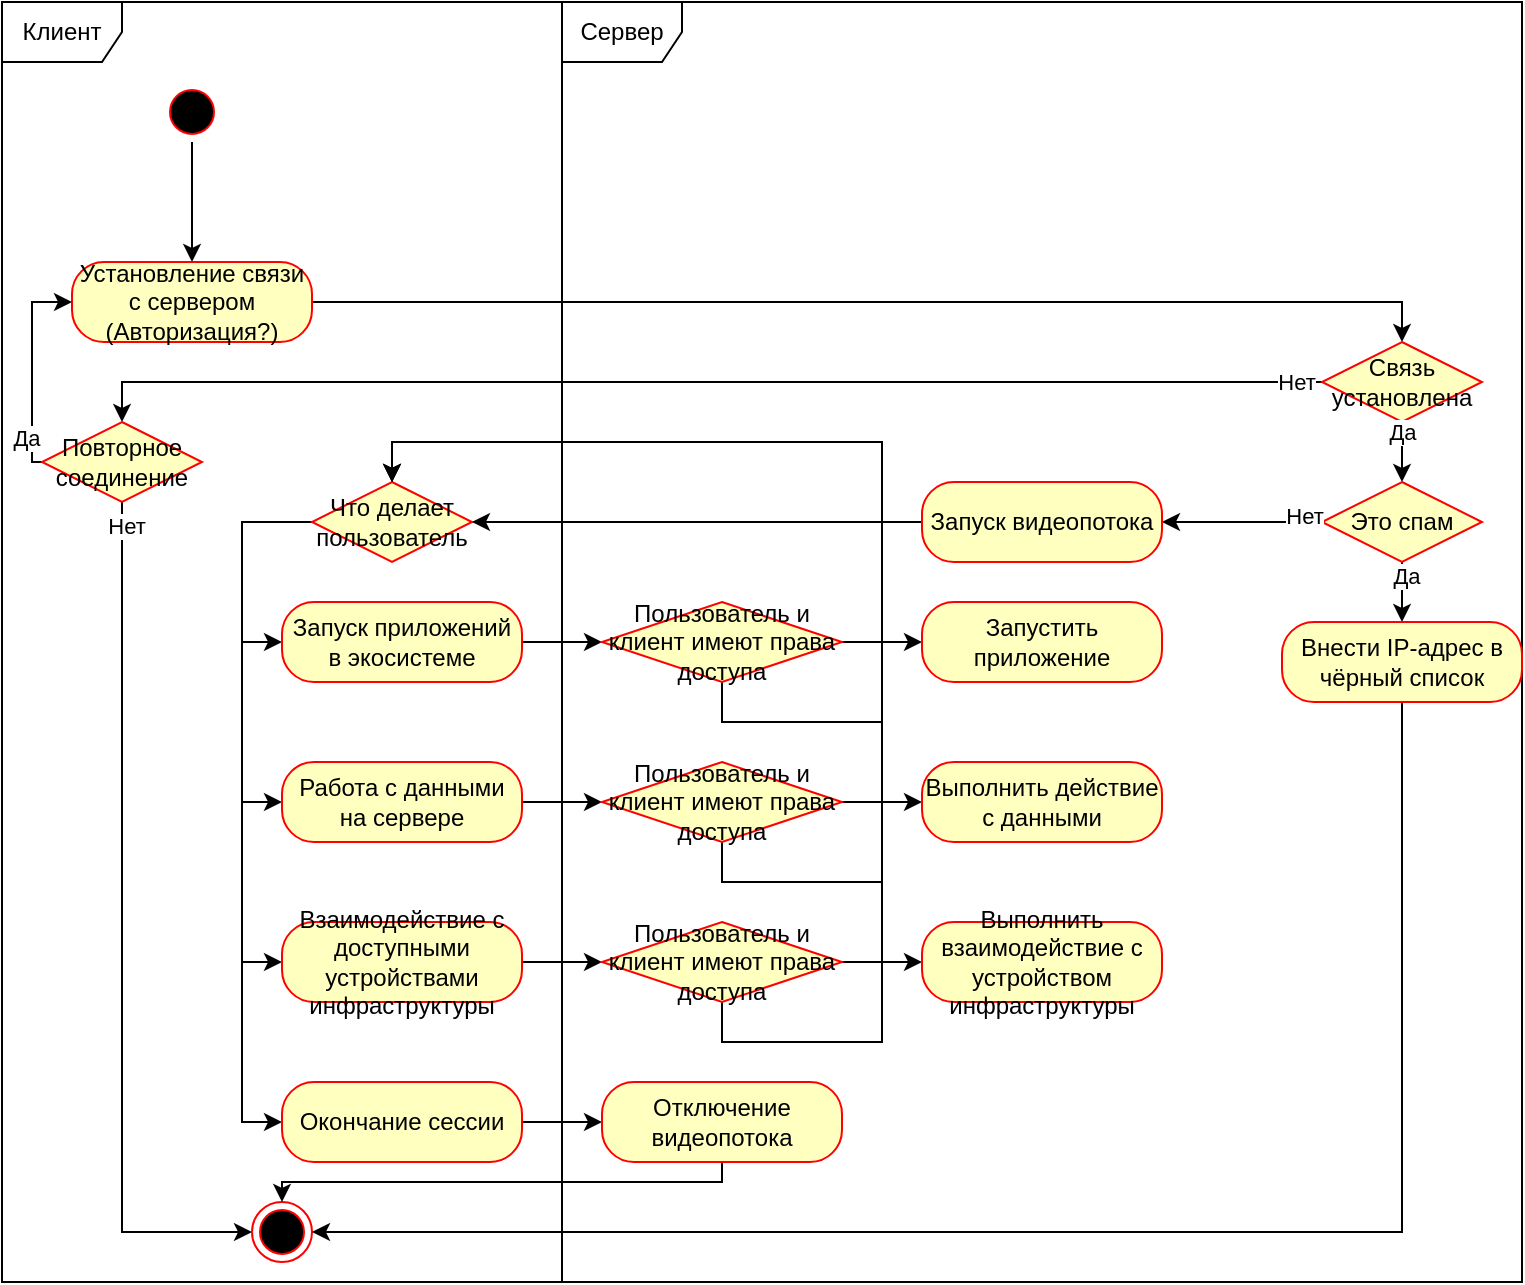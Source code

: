 <mxfile version="20.3.2" type="device"><diagram id="nvzP8vqzQpJ9qfVsouxZ" name="Страница 1"><mxGraphModel dx="1038" dy="547" grid="1" gridSize="10" guides="1" tooltips="1" connect="1" arrows="1" fold="1" page="1" pageScale="1" pageWidth="827" pageHeight="1169" math="0" shadow="0"><root><mxCell id="0"/><mxCell id="1" parent="0"/><mxCell id="0ZTAPug3ebJSMCkXSPy2-1" value="&lt;font style=&quot;vertical-align: inherit;&quot;&gt;&lt;font style=&quot;vertical-align: inherit;&quot;&gt;Клиент&lt;/font&gt;&lt;/font&gt;" style="shape=umlFrame;whiteSpace=wrap;html=1;" vertex="1" parent="1"><mxGeometry x="40" y="40" width="280" height="640" as="geometry"/></mxCell><mxCell id="0ZTAPug3ebJSMCkXSPy2-2" style="edgeStyle=orthogonalEdgeStyle;rounded=0;orthogonalLoop=1;jettySize=auto;html=1;entryX=0.5;entryY=0;entryDx=0;entryDy=0;" edge="1" parent="1" source="0ZTAPug3ebJSMCkXSPy2-3" target="0ZTAPug3ebJSMCkXSPy2-6"><mxGeometry relative="1" as="geometry"/></mxCell><mxCell id="0ZTAPug3ebJSMCkXSPy2-3" value="" style="ellipse;html=1;shape=startState;fillColor=#000000;strokeColor=#ff0000;" vertex="1" parent="1"><mxGeometry x="120" y="80" width="30" height="30" as="geometry"/></mxCell><mxCell id="0ZTAPug3ebJSMCkXSPy2-4" value="&lt;font style=&quot;vertical-align: inherit;&quot;&gt;&lt;font style=&quot;vertical-align: inherit;&quot;&gt;Сервер&lt;/font&gt;&lt;/font&gt;" style="shape=umlFrame;whiteSpace=wrap;html=1;" vertex="1" parent="1"><mxGeometry x="320" y="40" width="480" height="640" as="geometry"/></mxCell><mxCell id="0ZTAPug3ebJSMCkXSPy2-5" style="edgeStyle=orthogonalEdgeStyle;rounded=0;orthogonalLoop=1;jettySize=auto;html=1;entryX=0.5;entryY=0;entryDx=0;entryDy=0;" edge="1" parent="1" source="0ZTAPug3ebJSMCkXSPy2-6" target="0ZTAPug3ebJSMCkXSPy2-10"><mxGeometry relative="1" as="geometry"><Array as="points"><mxPoint x="740" y="190"/></Array></mxGeometry></mxCell><mxCell id="0ZTAPug3ebJSMCkXSPy2-6" value="&lt;font style=&quot;vertical-align: inherit;&quot;&gt;&lt;font style=&quot;vertical-align: inherit;&quot;&gt;Установление связи с сервером (Авторизация?)&lt;/font&gt;&lt;/font&gt;" style="rounded=1;whiteSpace=wrap;html=1;arcSize=40;fontColor=#000000;fillColor=#ffffc0;strokeColor=#ff0000;" vertex="1" parent="1"><mxGeometry x="75" y="170" width="120" height="40" as="geometry"/></mxCell><mxCell id="0ZTAPug3ebJSMCkXSPy2-7" style="edgeStyle=orthogonalEdgeStyle;rounded=0;orthogonalLoop=1;jettySize=auto;html=1;entryX=0.5;entryY=0;entryDx=0;entryDy=0;exitX=0;exitY=0.5;exitDx=0;exitDy=0;" edge="1" parent="1" source="0ZTAPug3ebJSMCkXSPy2-10" target="0ZTAPug3ebJSMCkXSPy2-15"><mxGeometry relative="1" as="geometry"><mxPoint x="440" y="230" as="sourcePoint"/></mxGeometry></mxCell><mxCell id="0ZTAPug3ebJSMCkXSPy2-8" value="&lt;font style=&quot;vertical-align: inherit;&quot;&gt;&lt;font style=&quot;vertical-align: inherit;&quot;&gt;Нет&lt;/font&gt;&lt;/font&gt;" style="edgeLabel;html=1;align=center;verticalAlign=middle;resizable=0;points=[];" vertex="1" connectable="0" parent="0ZTAPug3ebJSMCkXSPy2-7"><mxGeometry x="-0.932" y="1" relative="1" as="geometry"><mxPoint x="8" y="-1" as="offset"/></mxGeometry></mxCell><mxCell id="0ZTAPug3ebJSMCkXSPy2-9" style="edgeStyle=orthogonalEdgeStyle;rounded=0;orthogonalLoop=1;jettySize=auto;html=1;entryX=0.5;entryY=0;entryDx=0;entryDy=0;" edge="1" parent="1" source="0ZTAPug3ebJSMCkXSPy2-10" target="0ZTAPug3ebJSMCkXSPy2-21"><mxGeometry relative="1" as="geometry"/></mxCell><mxCell id="0ZTAPug3ebJSMCkXSPy2-10" value="&lt;font style=&quot;vertical-align: inherit;&quot;&gt;&lt;font style=&quot;vertical-align: inherit;&quot;&gt;Связь установлена&lt;/font&gt;&lt;/font&gt;" style="rhombus;whiteSpace=wrap;html=1;fillColor=#ffffc0;strokeColor=#ff0000;" vertex="1" parent="1"><mxGeometry x="700" y="210" width="80" height="40" as="geometry"/></mxCell><mxCell id="0ZTAPug3ebJSMCkXSPy2-11" style="edgeStyle=orthogonalEdgeStyle;rounded=0;orthogonalLoop=1;jettySize=auto;html=1;entryX=0;entryY=0.5;entryDx=0;entryDy=0;" edge="1" parent="1" source="0ZTAPug3ebJSMCkXSPy2-15" target="0ZTAPug3ebJSMCkXSPy2-6"><mxGeometry relative="1" as="geometry"><Array as="points"><mxPoint x="55" y="270"/><mxPoint x="55" y="190"/></Array></mxGeometry></mxCell><mxCell id="0ZTAPug3ebJSMCkXSPy2-12" value="&lt;font style=&quot;vertical-align: inherit;&quot;&gt;&lt;font style=&quot;vertical-align: inherit;&quot;&gt;Да&lt;/font&gt;&lt;/font&gt;" style="edgeLabel;html=1;align=center;verticalAlign=middle;resizable=0;points=[];" vertex="1" connectable="0" parent="0ZTAPug3ebJSMCkXSPy2-11"><mxGeometry x="-0.669" y="3" relative="1" as="geometry"><mxPoint as="offset"/></mxGeometry></mxCell><mxCell id="0ZTAPug3ebJSMCkXSPy2-13" style="edgeStyle=orthogonalEdgeStyle;rounded=0;orthogonalLoop=1;jettySize=auto;html=1;entryX=0;entryY=0.5;entryDx=0;entryDy=0;" edge="1" parent="1" source="0ZTAPug3ebJSMCkXSPy2-15" target="0ZTAPug3ebJSMCkXSPy2-16"><mxGeometry relative="1" as="geometry"><Array as="points"><mxPoint x="100" y="655"/></Array></mxGeometry></mxCell><mxCell id="0ZTAPug3ebJSMCkXSPy2-14" value="&lt;font style=&quot;vertical-align: inherit;&quot;&gt;&lt;font style=&quot;vertical-align: inherit;&quot;&gt;Нет&lt;/font&gt;&lt;/font&gt;" style="edgeLabel;html=1;align=center;verticalAlign=middle;resizable=0;points=[];" vertex="1" connectable="0" parent="0ZTAPug3ebJSMCkXSPy2-13"><mxGeometry x="-0.946" y="2" relative="1" as="geometry"><mxPoint as="offset"/></mxGeometry></mxCell><mxCell id="0ZTAPug3ebJSMCkXSPy2-15" value="&lt;font style=&quot;vertical-align: inherit;&quot;&gt;&lt;font style=&quot;vertical-align: inherit;&quot;&gt;Повторное соединение&lt;/font&gt;&lt;/font&gt;" style="rhombus;whiteSpace=wrap;html=1;fillColor=#ffffc0;strokeColor=#ff0000;" vertex="1" parent="1"><mxGeometry x="60" y="250" width="80" height="40" as="geometry"/></mxCell><mxCell id="0ZTAPug3ebJSMCkXSPy2-16" value="" style="ellipse;html=1;shape=endState;fillColor=#000000;strokeColor=#ff0000;" vertex="1" parent="1"><mxGeometry x="165" y="640" width="30" height="30" as="geometry"/></mxCell><mxCell id="0ZTAPug3ebJSMCkXSPy2-19" style="edgeStyle=orthogonalEdgeStyle;rounded=0;orthogonalLoop=1;jettySize=auto;html=1;entryX=0.5;entryY=0;entryDx=0;entryDy=0;" edge="1" parent="1" source="0ZTAPug3ebJSMCkXSPy2-21" target="0ZTAPug3ebJSMCkXSPy2-23"><mxGeometry relative="1" as="geometry"/></mxCell><mxCell id="0ZTAPug3ebJSMCkXSPy2-73" style="edgeStyle=orthogonalEdgeStyle;rounded=0;orthogonalLoop=1;jettySize=auto;html=1;entryX=1;entryY=0.5;entryDx=0;entryDy=0;" edge="1" parent="1" source="0ZTAPug3ebJSMCkXSPy2-21" target="0ZTAPug3ebJSMCkXSPy2-72"><mxGeometry relative="1" as="geometry"/></mxCell><mxCell id="0ZTAPug3ebJSMCkXSPy2-21" value="Это спам" style="rhombus;whiteSpace=wrap;html=1;fillColor=#ffffc0;strokeColor=#ff0000;" vertex="1" parent="1"><mxGeometry x="700" y="280" width="80" height="40" as="geometry"/></mxCell><mxCell id="0ZTAPug3ebJSMCkXSPy2-22" style="edgeStyle=orthogonalEdgeStyle;rounded=0;orthogonalLoop=1;jettySize=auto;html=1;entryX=1;entryY=0.5;entryDx=0;entryDy=0;exitX=0.5;exitY=1;exitDx=0;exitDy=0;" edge="1" parent="1" source="0ZTAPug3ebJSMCkXSPy2-23" target="0ZTAPug3ebJSMCkXSPy2-16"><mxGeometry relative="1" as="geometry"><Array as="points"><mxPoint x="740" y="655"/></Array></mxGeometry></mxCell><mxCell id="0ZTAPug3ebJSMCkXSPy2-23" value="Внести IP-адрес в чёрный список" style="rounded=1;whiteSpace=wrap;html=1;arcSize=40;fontColor=#000000;fillColor=#ffffc0;strokeColor=#ff0000;" vertex="1" parent="1"><mxGeometry x="680" y="350" width="120" height="40" as="geometry"/></mxCell><mxCell id="0ZTAPug3ebJSMCkXSPy2-30" value="&lt;font style=&quot;vertical-align: inherit;&quot;&gt;&lt;font style=&quot;vertical-align: inherit;&quot;&gt;&lt;font style=&quot;vertical-align: inherit;&quot;&gt;&lt;font style=&quot;vertical-align: inherit;&quot;&gt;&lt;font style=&quot;vertical-align: inherit;&quot;&gt;&lt;font style=&quot;vertical-align: inherit;&quot;&gt;Да&lt;/font&gt;&lt;/font&gt;&lt;/font&gt;&lt;/font&gt;&lt;/font&gt;&lt;/font&gt;" style="edgeLabel;html=1;align=center;verticalAlign=middle;resizable=0;points=[];" vertex="1" connectable="0" parent="1"><mxGeometry x="700" y="240" as="geometry"><mxPoint x="40" y="15" as="offset"/></mxGeometry></mxCell><mxCell id="0ZTAPug3ebJSMCkXSPy2-31" value="&lt;font style=&quot;vertical-align: inherit;&quot;&gt;&lt;font style=&quot;vertical-align: inherit;&quot;&gt;Да&lt;/font&gt;&lt;/font&gt;" style="edgeLabel;html=1;align=center;verticalAlign=middle;resizable=0;points=[];" vertex="1" connectable="0" parent="1"><mxGeometry x="710" y="250" as="geometry"><mxPoint x="32" y="77" as="offset"/></mxGeometry></mxCell><mxCell id="0ZTAPug3ebJSMCkXSPy2-32" value="&lt;font style=&quot;vertical-align: inherit;&quot;&gt;&lt;font style=&quot;vertical-align: inherit;&quot;&gt;&lt;font style=&quot;vertical-align: inherit;&quot;&gt;&lt;font style=&quot;vertical-align: inherit;&quot;&gt;Нет&lt;/font&gt;&lt;/font&gt;&lt;/font&gt;&lt;/font&gt;" style="edgeLabel;html=1;align=center;verticalAlign=middle;resizable=0;points=[];" vertex="1" connectable="0" parent="1"><mxGeometry x="720" y="261" as="geometry"><mxPoint x="-29" y="36" as="offset"/></mxGeometry></mxCell><mxCell id="0ZTAPug3ebJSMCkXSPy2-42" style="edgeStyle=orthogonalEdgeStyle;rounded=0;orthogonalLoop=1;jettySize=auto;html=1;entryX=0;entryY=0.5;entryDx=0;entryDy=0;" edge="1" parent="1" source="0ZTAPug3ebJSMCkXSPy2-35" target="0ZTAPug3ebJSMCkXSPy2-38"><mxGeometry relative="1" as="geometry"><Array as="points"><mxPoint x="160" y="300"/><mxPoint x="160" y="360"/></Array></mxGeometry></mxCell><mxCell id="0ZTAPug3ebJSMCkXSPy2-43" style="edgeStyle=orthogonalEdgeStyle;rounded=0;orthogonalLoop=1;jettySize=auto;html=1;entryX=0;entryY=0.5;entryDx=0;entryDy=0;" edge="1" parent="1" source="0ZTAPug3ebJSMCkXSPy2-35" target="0ZTAPug3ebJSMCkXSPy2-40"><mxGeometry relative="1" as="geometry"><Array as="points"><mxPoint x="160" y="300"/><mxPoint x="160" y="440"/></Array></mxGeometry></mxCell><mxCell id="0ZTAPug3ebJSMCkXSPy2-44" style="edgeStyle=orthogonalEdgeStyle;rounded=0;orthogonalLoop=1;jettySize=auto;html=1;entryX=0;entryY=0.5;entryDx=0;entryDy=0;" edge="1" parent="1" source="0ZTAPug3ebJSMCkXSPy2-35" target="0ZTAPug3ebJSMCkXSPy2-41"><mxGeometry relative="1" as="geometry"><Array as="points"><mxPoint x="160" y="300"/><mxPoint x="160" y="520"/></Array></mxGeometry></mxCell><mxCell id="0ZTAPug3ebJSMCkXSPy2-71" style="edgeStyle=orthogonalEdgeStyle;rounded=0;orthogonalLoop=1;jettySize=auto;html=1;entryX=0;entryY=0.5;entryDx=0;entryDy=0;" edge="1" parent="1" source="0ZTAPug3ebJSMCkXSPy2-35" target="0ZTAPug3ebJSMCkXSPy2-70"><mxGeometry relative="1" as="geometry"><Array as="points"><mxPoint x="160" y="300"/><mxPoint x="160" y="600"/></Array></mxGeometry></mxCell><mxCell id="0ZTAPug3ebJSMCkXSPy2-35" value="Что делает пользователь" style="rhombus;whiteSpace=wrap;html=1;fillColor=#ffffc0;strokeColor=#ff0000;" vertex="1" parent="1"><mxGeometry x="195" y="280" width="80" height="40" as="geometry"/></mxCell><mxCell id="0ZTAPug3ebJSMCkXSPy2-60" style="edgeStyle=orthogonalEdgeStyle;rounded=0;orthogonalLoop=1;jettySize=auto;html=1;entryX=0;entryY=0.5;entryDx=0;entryDy=0;" edge="1" parent="1" source="0ZTAPug3ebJSMCkXSPy2-38" target="0ZTAPug3ebJSMCkXSPy2-50"><mxGeometry relative="1" as="geometry"/></mxCell><mxCell id="0ZTAPug3ebJSMCkXSPy2-38" value="Запуск приложений в экосистеме" style="rounded=1;whiteSpace=wrap;html=1;arcSize=40;fontColor=#000000;fillColor=#ffffc0;strokeColor=#ff0000;" vertex="1" parent="1"><mxGeometry x="180" y="340" width="120" height="40" as="geometry"/></mxCell><mxCell id="0ZTAPug3ebJSMCkXSPy2-61" style="edgeStyle=orthogonalEdgeStyle;rounded=0;orthogonalLoop=1;jettySize=auto;html=1;entryX=0;entryY=0.5;entryDx=0;entryDy=0;" edge="1" parent="1" source="0ZTAPug3ebJSMCkXSPy2-40" target="0ZTAPug3ebJSMCkXSPy2-55"><mxGeometry relative="1" as="geometry"/></mxCell><mxCell id="0ZTAPug3ebJSMCkXSPy2-40" value="Работа с данными на сервере" style="rounded=1;whiteSpace=wrap;html=1;arcSize=40;fontColor=#000000;fillColor=#ffffc0;strokeColor=#ff0000;" vertex="1" parent="1"><mxGeometry x="180" y="420" width="120" height="40" as="geometry"/></mxCell><mxCell id="0ZTAPug3ebJSMCkXSPy2-62" style="edgeStyle=orthogonalEdgeStyle;rounded=0;orthogonalLoop=1;jettySize=auto;html=1;entryX=0;entryY=0.5;entryDx=0;entryDy=0;" edge="1" parent="1" source="0ZTAPug3ebJSMCkXSPy2-41" target="0ZTAPug3ebJSMCkXSPy2-56"><mxGeometry relative="1" as="geometry"/></mxCell><mxCell id="0ZTAPug3ebJSMCkXSPy2-41" value="Взаимодействие с доступными устройствами инфраструктуры" style="rounded=1;whiteSpace=wrap;html=1;arcSize=40;fontColor=#000000;fillColor=#ffffc0;strokeColor=#ff0000;" vertex="1" parent="1"><mxGeometry x="180" y="500" width="120" height="40" as="geometry"/></mxCell><mxCell id="0ZTAPug3ebJSMCkXSPy2-65" style="edgeStyle=orthogonalEdgeStyle;rounded=0;orthogonalLoop=1;jettySize=auto;html=1;entryX=0.5;entryY=0;entryDx=0;entryDy=0;" edge="1" parent="1" source="0ZTAPug3ebJSMCkXSPy2-50" target="0ZTAPug3ebJSMCkXSPy2-35"><mxGeometry relative="1" as="geometry"><Array as="points"><mxPoint x="400" y="400"/><mxPoint x="480" y="400"/><mxPoint x="480" y="260"/><mxPoint x="235" y="260"/></Array></mxGeometry></mxCell><mxCell id="0ZTAPug3ebJSMCkXSPy2-78" style="edgeStyle=orthogonalEdgeStyle;rounded=0;orthogonalLoop=1;jettySize=auto;html=1;entryX=0;entryY=0.5;entryDx=0;entryDy=0;" edge="1" parent="1" source="0ZTAPug3ebJSMCkXSPy2-50" target="0ZTAPug3ebJSMCkXSPy2-66"><mxGeometry relative="1" as="geometry"/></mxCell><mxCell id="0ZTAPug3ebJSMCkXSPy2-50" value="Пользователь и клиент имеют права доступа" style="rhombus;whiteSpace=wrap;html=1;fillColor=#ffffc0;strokeColor=#ff0000;" vertex="1" parent="1"><mxGeometry x="340" y="340" width="120" height="40" as="geometry"/></mxCell><mxCell id="0ZTAPug3ebJSMCkXSPy2-64" style="edgeStyle=orthogonalEdgeStyle;rounded=0;orthogonalLoop=1;jettySize=auto;html=1;entryX=0.5;entryY=0;entryDx=0;entryDy=0;" edge="1" parent="1" source="0ZTAPug3ebJSMCkXSPy2-55" target="0ZTAPug3ebJSMCkXSPy2-35"><mxGeometry relative="1" as="geometry"><Array as="points"><mxPoint x="400" y="480"/><mxPoint x="480" y="480"/><mxPoint x="480" y="260"/><mxPoint x="235" y="260"/></Array></mxGeometry></mxCell><mxCell id="0ZTAPug3ebJSMCkXSPy2-79" style="edgeStyle=orthogonalEdgeStyle;rounded=0;orthogonalLoop=1;jettySize=auto;html=1;entryX=0;entryY=0.5;entryDx=0;entryDy=0;" edge="1" parent="1" source="0ZTAPug3ebJSMCkXSPy2-55" target="0ZTAPug3ebJSMCkXSPy2-68"><mxGeometry relative="1" as="geometry"/></mxCell><mxCell id="0ZTAPug3ebJSMCkXSPy2-55" value="Пользователь и клиент имеют права доступа" style="rhombus;whiteSpace=wrap;html=1;fillColor=#ffffc0;strokeColor=#ff0000;" vertex="1" parent="1"><mxGeometry x="340" y="420" width="120" height="40" as="geometry"/></mxCell><mxCell id="0ZTAPug3ebJSMCkXSPy2-63" style="edgeStyle=orthogonalEdgeStyle;rounded=0;orthogonalLoop=1;jettySize=auto;html=1;entryX=0.5;entryY=0;entryDx=0;entryDy=0;" edge="1" parent="1" source="0ZTAPug3ebJSMCkXSPy2-56" target="0ZTAPug3ebJSMCkXSPy2-35"><mxGeometry relative="1" as="geometry"><Array as="points"><mxPoint x="400" y="560"/><mxPoint x="480" y="560"/><mxPoint x="480" y="260"/><mxPoint x="235" y="260"/></Array></mxGeometry></mxCell><mxCell id="0ZTAPug3ebJSMCkXSPy2-80" style="edgeStyle=orthogonalEdgeStyle;rounded=0;orthogonalLoop=1;jettySize=auto;html=1;entryX=0;entryY=0.5;entryDx=0;entryDy=0;" edge="1" parent="1" source="0ZTAPug3ebJSMCkXSPy2-56" target="0ZTAPug3ebJSMCkXSPy2-69"><mxGeometry relative="1" as="geometry"/></mxCell><mxCell id="0ZTAPug3ebJSMCkXSPy2-56" value="Пользователь и клиент имеют права доступа" style="rhombus;whiteSpace=wrap;html=1;fillColor=#ffffc0;strokeColor=#ff0000;" vertex="1" parent="1"><mxGeometry x="340" y="500" width="120" height="40" as="geometry"/></mxCell><mxCell id="0ZTAPug3ebJSMCkXSPy2-66" value="Запустить приложение" style="rounded=1;whiteSpace=wrap;html=1;arcSize=40;fontColor=#000000;fillColor=#ffffc0;strokeColor=#ff0000;" vertex="1" parent="1"><mxGeometry x="500" y="340" width="120" height="40" as="geometry"/></mxCell><mxCell id="0ZTAPug3ebJSMCkXSPy2-68" value="Выполнить действие с данными" style="rounded=1;whiteSpace=wrap;html=1;arcSize=40;fontColor=#000000;fillColor=#ffffc0;strokeColor=#ff0000;" vertex="1" parent="1"><mxGeometry x="500" y="420" width="120" height="40" as="geometry"/></mxCell><mxCell id="0ZTAPug3ebJSMCkXSPy2-69" value="Выполнить взаимодействие с устройством инфраструктуры" style="rounded=1;whiteSpace=wrap;html=1;arcSize=40;fontColor=#000000;fillColor=#ffffc0;strokeColor=#ff0000;" vertex="1" parent="1"><mxGeometry x="500" y="500" width="120" height="40" as="geometry"/></mxCell><mxCell id="0ZTAPug3ebJSMCkXSPy2-76" style="edgeStyle=orthogonalEdgeStyle;rounded=0;orthogonalLoop=1;jettySize=auto;html=1;entryX=0;entryY=0.5;entryDx=0;entryDy=0;" edge="1" parent="1" source="0ZTAPug3ebJSMCkXSPy2-70" target="0ZTAPug3ebJSMCkXSPy2-75"><mxGeometry relative="1" as="geometry"/></mxCell><mxCell id="0ZTAPug3ebJSMCkXSPy2-70" value="Окончание сессии" style="rounded=1;whiteSpace=wrap;html=1;arcSize=40;fontColor=#000000;fillColor=#ffffc0;strokeColor=#ff0000;" vertex="1" parent="1"><mxGeometry x="180" y="580" width="120" height="40" as="geometry"/></mxCell><mxCell id="0ZTAPug3ebJSMCkXSPy2-74" style="edgeStyle=orthogonalEdgeStyle;rounded=0;orthogonalLoop=1;jettySize=auto;html=1;entryX=1;entryY=0.5;entryDx=0;entryDy=0;" edge="1" parent="1" source="0ZTAPug3ebJSMCkXSPy2-72" target="0ZTAPug3ebJSMCkXSPy2-35"><mxGeometry relative="1" as="geometry"/></mxCell><mxCell id="0ZTAPug3ebJSMCkXSPy2-72" value="Запуск видеопотока" style="rounded=1;whiteSpace=wrap;html=1;arcSize=40;fontColor=#000000;fillColor=#ffffc0;strokeColor=#ff0000;" vertex="1" parent="1"><mxGeometry x="500" y="280" width="120" height="40" as="geometry"/></mxCell><mxCell id="0ZTAPug3ebJSMCkXSPy2-77" style="edgeStyle=orthogonalEdgeStyle;rounded=0;orthogonalLoop=1;jettySize=auto;html=1;entryX=0.5;entryY=0;entryDx=0;entryDy=0;" edge="1" parent="1" source="0ZTAPug3ebJSMCkXSPy2-75" target="0ZTAPug3ebJSMCkXSPy2-16"><mxGeometry relative="1" as="geometry"><Array as="points"><mxPoint x="400" y="630"/><mxPoint x="180" y="630"/></Array></mxGeometry></mxCell><mxCell id="0ZTAPug3ebJSMCkXSPy2-75" value="Отключение видеопотока" style="rounded=1;whiteSpace=wrap;html=1;arcSize=40;fontColor=#000000;fillColor=#ffffc0;strokeColor=#ff0000;" vertex="1" parent="1"><mxGeometry x="340" y="580" width="120" height="40" as="geometry"/></mxCell></root></mxGraphModel></diagram></mxfile>
